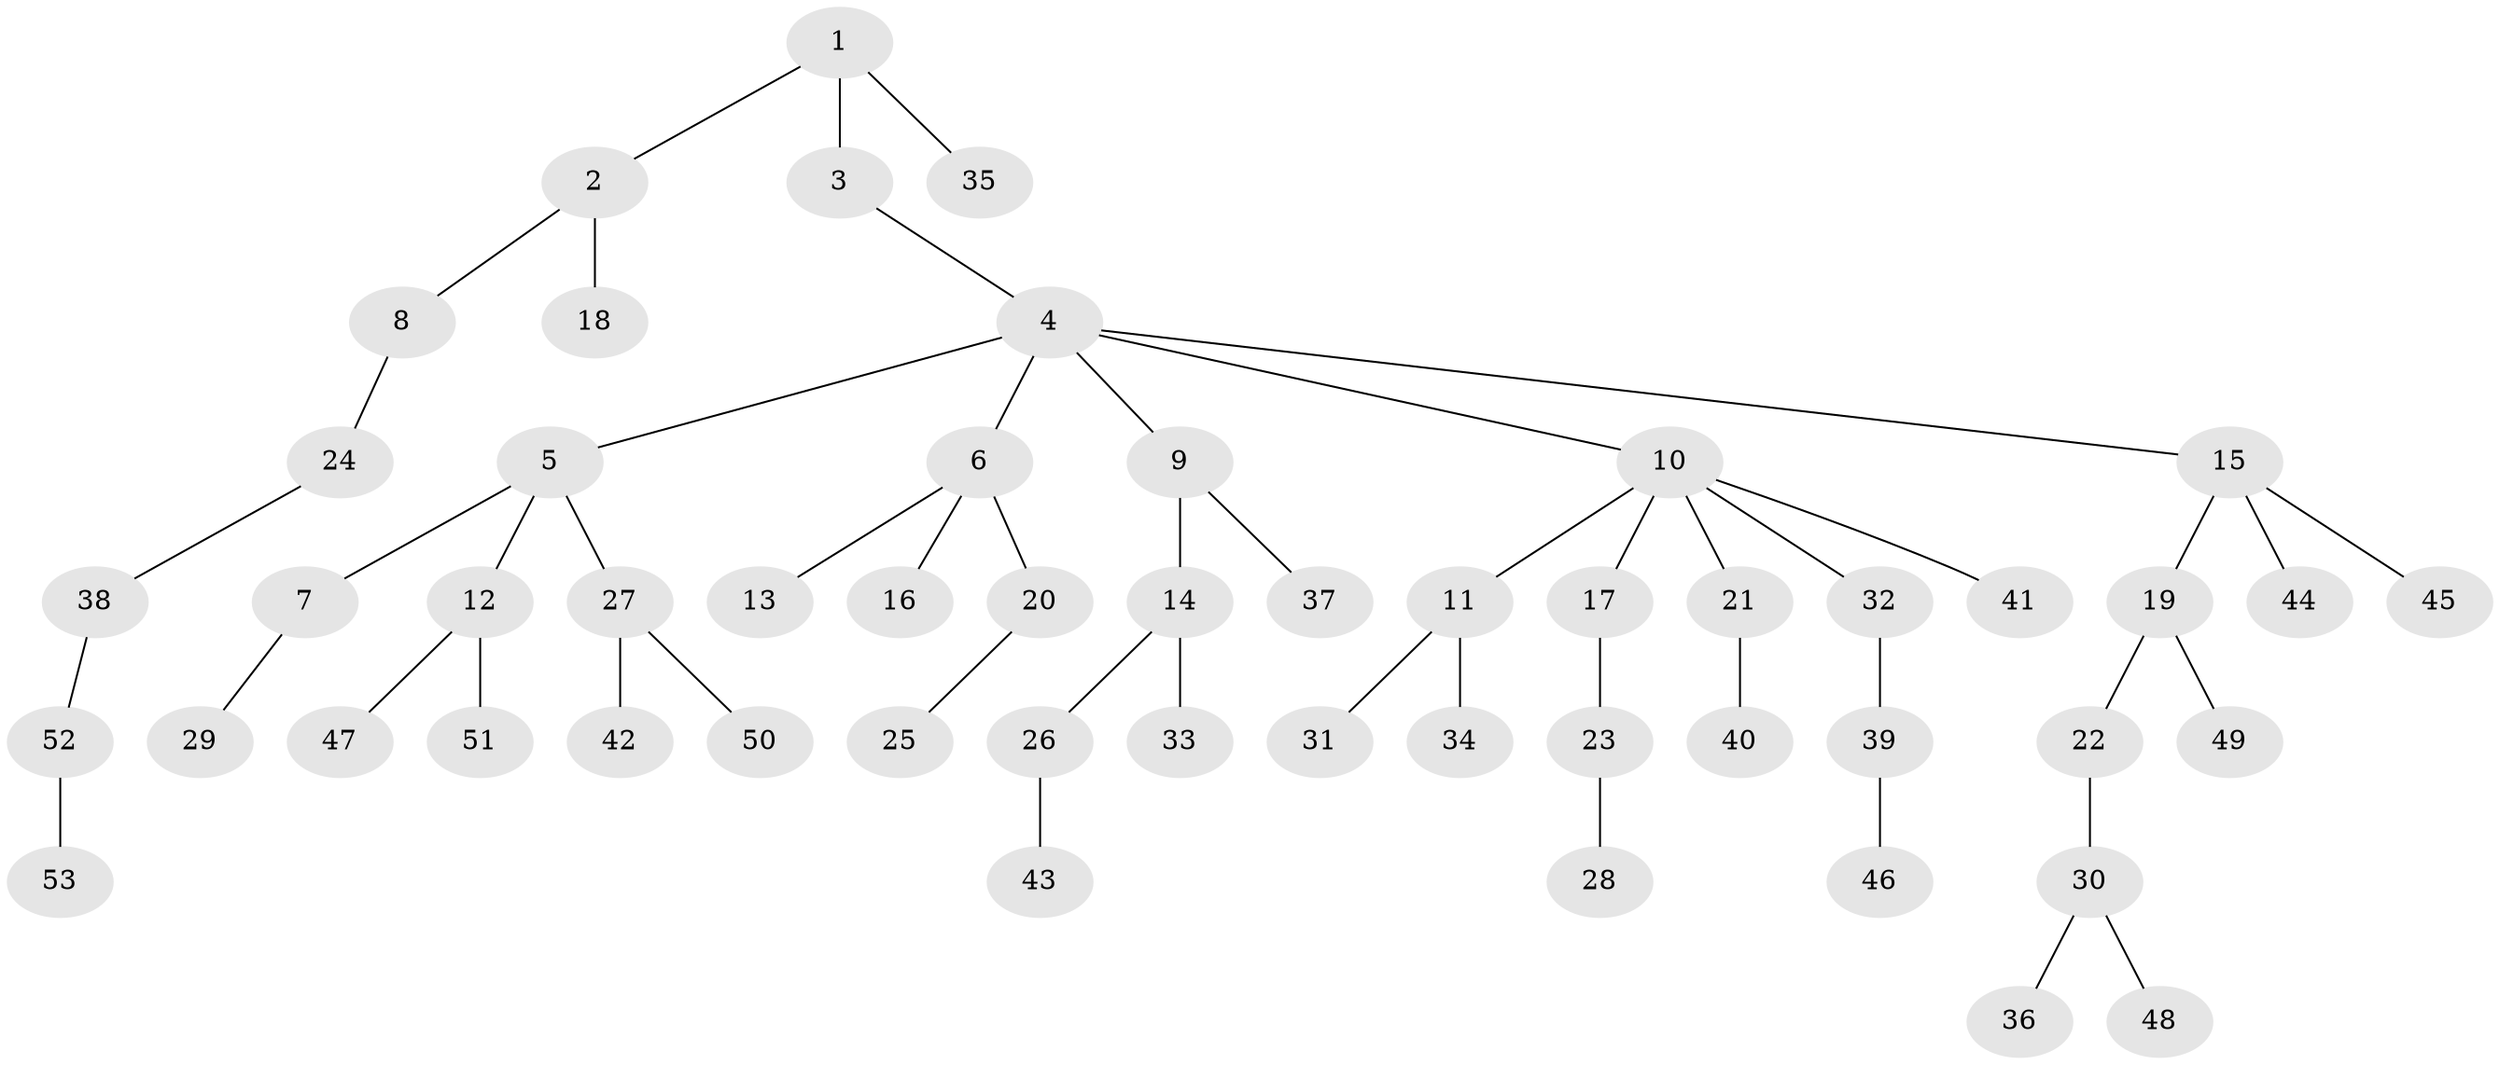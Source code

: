 // Generated by graph-tools (version 1.1) at 2025/11/02/27/25 16:11:26]
// undirected, 53 vertices, 52 edges
graph export_dot {
graph [start="1"]
  node [color=gray90,style=filled];
  1;
  2;
  3;
  4;
  5;
  6;
  7;
  8;
  9;
  10;
  11;
  12;
  13;
  14;
  15;
  16;
  17;
  18;
  19;
  20;
  21;
  22;
  23;
  24;
  25;
  26;
  27;
  28;
  29;
  30;
  31;
  32;
  33;
  34;
  35;
  36;
  37;
  38;
  39;
  40;
  41;
  42;
  43;
  44;
  45;
  46;
  47;
  48;
  49;
  50;
  51;
  52;
  53;
  1 -- 2;
  1 -- 3;
  1 -- 35;
  2 -- 8;
  2 -- 18;
  3 -- 4;
  4 -- 5;
  4 -- 6;
  4 -- 9;
  4 -- 10;
  4 -- 15;
  5 -- 7;
  5 -- 12;
  5 -- 27;
  6 -- 13;
  6 -- 16;
  6 -- 20;
  7 -- 29;
  8 -- 24;
  9 -- 14;
  9 -- 37;
  10 -- 11;
  10 -- 17;
  10 -- 21;
  10 -- 32;
  10 -- 41;
  11 -- 31;
  11 -- 34;
  12 -- 47;
  12 -- 51;
  14 -- 26;
  14 -- 33;
  15 -- 19;
  15 -- 44;
  15 -- 45;
  17 -- 23;
  19 -- 22;
  19 -- 49;
  20 -- 25;
  21 -- 40;
  22 -- 30;
  23 -- 28;
  24 -- 38;
  26 -- 43;
  27 -- 42;
  27 -- 50;
  30 -- 36;
  30 -- 48;
  32 -- 39;
  38 -- 52;
  39 -- 46;
  52 -- 53;
}
